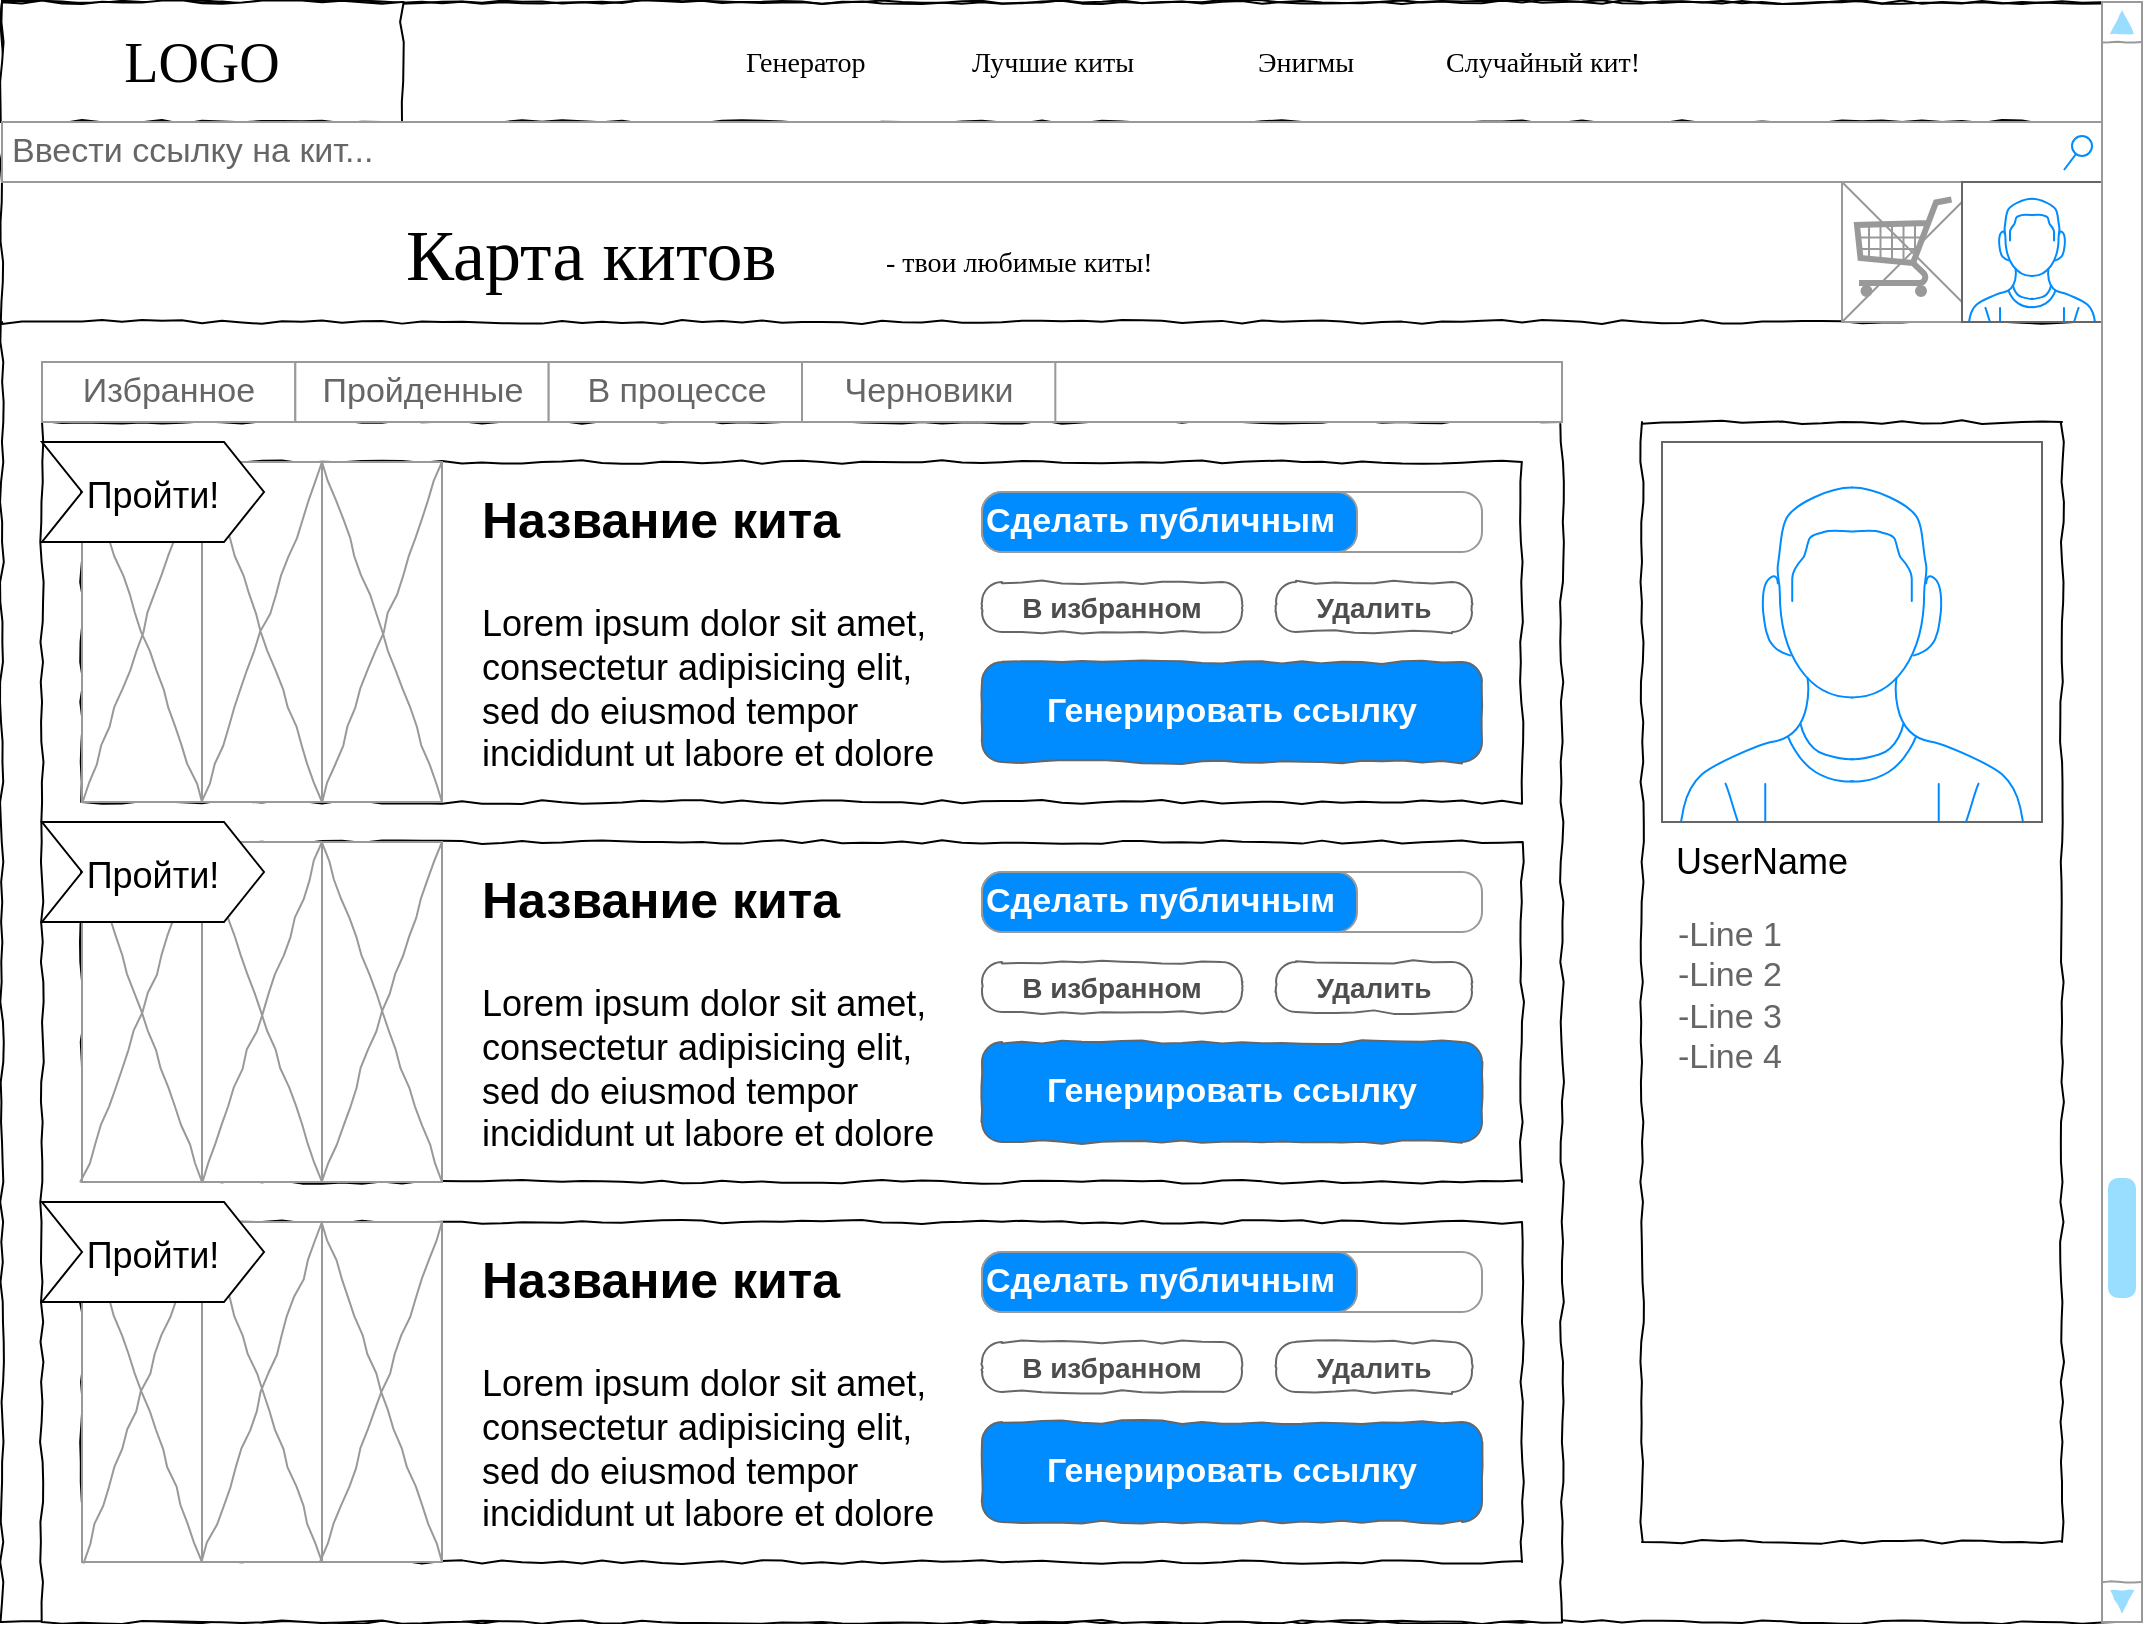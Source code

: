 <mxfile version="12.1.5" type="google" pages="1"><diagram name="Page-1" id="03018318-947c-dd8e-b7a3-06fadd420f32"><mxGraphModel dx="1408" dy="890" grid="1" gridSize="10" guides="1" tooltips="1" connect="1" arrows="1" fold="1" page="1" pageScale="1" pageWidth="1100" pageHeight="850" background="#ffffff" math="0" shadow="0"><root><mxCell id="0"/><mxCell id="1" parent="0"/><mxCell id="677b7b8949515195-1" value="" style="whiteSpace=wrap;html=1;rounded=0;shadow=0;labelBackgroundColor=none;strokeColor=#000000;strokeWidth=1;fillColor=none;fontFamily=Verdana;fontSize=12;fontColor=#000000;align=center;comic=1;" parent="1" vertex="1"><mxGeometry x="20" y="20" width="1060" height="810" as="geometry"/></mxCell><mxCell id="VkcbGyn0DA0mVWqnLZ3M-1" value="" style="whiteSpace=wrap;html=1;rounded=0;shadow=0;labelBackgroundColor=none;strokeColor=#000000;strokeWidth=1;fillColor=none;fontFamily=Verdana;fontSize=12;fontColor=#000000;align=center;comic=1;" vertex="1" parent="1"><mxGeometry x="20" y="20" width="1060" height="60" as="geometry"/></mxCell><mxCell id="VkcbGyn0DA0mVWqnLZ3M-2" value="LOGO" style="whiteSpace=wrap;html=1;rounded=0;shadow=0;labelBackgroundColor=none;strokeColor=#000000;strokeWidth=1;fillColor=#ffffff;fontFamily=Verdana;fontSize=28;fontColor=#000000;align=center;comic=1;" vertex="1" parent="1"><mxGeometry x="20" y="20" width="200" height="60" as="geometry"/></mxCell><mxCell id="VkcbGyn0DA0mVWqnLZ3M-3" value="" style="line;strokeWidth=1;html=1;rounded=0;shadow=0;labelBackgroundColor=none;fillColor=none;fontFamily=Verdana;fontSize=14;fontColor=#000000;align=center;comic=1;" vertex="1" parent="1"><mxGeometry x="20" y="175" width="1060" height="10" as="geometry"/></mxCell><mxCell id="VkcbGyn0DA0mVWqnLZ3M-4" value="Лучшие киты" style="text;html=1;points=[];align=left;verticalAlign=top;spacingTop=-4;fontSize=14;fontFamily=Verdana;fontColor=#000000;flipH=1;" vertex="1" parent="1"><mxGeometry x="503" y="40" width="100" height="20" as="geometry"/></mxCell><mxCell id="VkcbGyn0DA0mVWqnLZ3M-5" value="Энигмы" style="text;html=1;points=[];align=left;verticalAlign=top;spacingTop=-4;fontSize=14;fontFamily=Verdana;fontColor=#000000;flipH=1;" vertex="1" parent="1"><mxGeometry x="646" y="40" width="60" height="20" as="geometry"/></mxCell><mxCell id="VkcbGyn0DA0mVWqnLZ3M-6" value="Случайный кит!" style="text;html=1;points=[];align=left;verticalAlign=top;spacingTop=-4;fontSize=14;fontFamily=Verdana;fontColor=#000000;flipH=1;" vertex="1" parent="1"><mxGeometry x="740" y="40" width="117" height="20" as="geometry"/></mxCell><mxCell id="VkcbGyn0DA0mVWqnLZ3M-7" value="Генератор" style="text;html=1;points=[];align=left;verticalAlign=top;spacingTop=-4;fontSize=14;fontFamily=Verdana;fontColor=#000000;flipH=1;" vertex="1" parent="1"><mxGeometry x="390" y="40" width="80" height="20" as="geometry"/></mxCell><mxCell id="VkcbGyn0DA0mVWqnLZ3M-8" value="&lt;font style=&quot;font-size: 36px&quot;&gt;Карта китов&lt;br&gt;&lt;/font&gt;" style="text;html=1;points=[];align=left;verticalAlign=top;spacingTop=-4;fontSize=14;fontFamily=Verdana;fontColor=#000000;flipH=1;" vertex="1" parent="1"><mxGeometry x="220" y="123" width="200" height="40" as="geometry"/></mxCell><mxCell id="VkcbGyn0DA0mVWqnLZ3M-9" value="Ввести ссылку на кит..." style="strokeWidth=1;shadow=0;dashed=0;align=center;html=1;shape=mxgraph.mockup.forms.searchBox;strokeColor=#999999;mainText=;fillColor=#ffffff;strokeColor2=#008cff;fontColor=#666666;fontSize=17;align=left;spacingLeft=3;" vertex="1" parent="1"><mxGeometry x="20" y="80" width="1050" height="30" as="geometry"/></mxCell><mxCell id="VkcbGyn0DA0mVWqnLZ3M-10" value="- твои любимые киты! " style="text;html=1;points=[];align=left;verticalAlign=top;spacingTop=-4;fontSize=14;fontFamily=Verdana;fontColor=#000000;flipH=1;" vertex="1" parent="1"><mxGeometry x="460" y="140" width="312" height="30" as="geometry"/></mxCell><mxCell id="VkcbGyn0DA0mVWqnLZ3M-11" value="" style="verticalLabelPosition=bottom;shadow=0;dashed=0;align=center;html=1;verticalAlign=top;strokeWidth=1;shape=mxgraph.mockup.graphics.simpleIcon;strokeColor=#999999;fillColor=#ffffff;" vertex="1" parent="1"><mxGeometry x="940" y="110" width="70" height="70" as="geometry"/></mxCell><mxCell id="VkcbGyn0DA0mVWqnLZ3M-12" value="" style="verticalLabelPosition=bottom;shadow=0;dashed=0;align=center;html=1;verticalAlign=top;strokeWidth=1;shape=mxgraph.mockup.containers.userMale;strokeColor=#666666;strokeColor2=#008cff;fillColor=#ffffff;" vertex="1" parent="1"><mxGeometry x="1000" y="110" width="70" height="70" as="geometry"/></mxCell><mxCell id="VkcbGyn0DA0mVWqnLZ3M-13" value="" style="verticalLabelPosition=bottom;shadow=0;dashed=0;align=center;html=1;verticalAlign=top;strokeWidth=1;shape=mxgraph.mockup.misc.shoppingCart;strokeColor=#999999;" vertex="1" parent="1"><mxGeometry x="946" y="117.5" width="50" height="50" as="geometry"/></mxCell><mxCell id="VkcbGyn0DA0mVWqnLZ3M-14" value="" style="rounded=0;html=1;whiteSpace=wrap;comic=1;shadow=0;glass=0;" vertex="1" parent="1"><mxGeometry x="840" y="230" width="210" height="560" as="geometry"/></mxCell><mxCell id="VkcbGyn0DA0mVWqnLZ3M-15" value="" style="verticalLabelPosition=bottom;shadow=0;dashed=0;align=center;html=1;verticalAlign=top;strokeWidth=1;shape=mxgraph.mockup.containers.userMale;strokeColor=#666666;strokeColor2=#008cff;fillColor=#ffffff;" vertex="1" parent="1"><mxGeometry x="850" y="240" width="190" height="190" as="geometry"/></mxCell><mxCell id="VkcbGyn0DA0mVWqnLZ3M-16" value="UserName" style="text;html=1;strokeColor=none;fillColor=none;align=center;verticalAlign=middle;whiteSpace=wrap;rounded=0;shadow=0;glass=0;comic=1;fontSize=18;" vertex="1" parent="1"><mxGeometry x="880" y="440" width="40" height="20" as="geometry"/></mxCell><mxCell id="VkcbGyn0DA0mVWqnLZ3M-17" value="-Line 1&#xA;-Line 2&#xA;-Line 3&#xA;-Line 4" style="strokeWidth=1;shadow=0;dashed=0;align=center;html=1;shape=mxgraph.mockup.text.bulletedList;textColor=#666666;mainText=,,,,;textSize=17;bulletStyle=none;strokeColor=none;fillColor=none;align=left;verticalAlign=top;fontSize=17;fontColor=#666666;rounded=0;glass=0;comic=1;" vertex="1" parent="1"><mxGeometry x="856" y="470" width="150" height="135" as="geometry"/></mxCell><mxCell id="VkcbGyn0DA0mVWqnLZ3M-18" value="" style="rounded=0;whiteSpace=wrap;html=1;shadow=0;glass=0;comic=1;fontSize=18;" vertex="1" parent="1"><mxGeometry x="40" y="230" width="760" height="600" as="geometry"/></mxCell><mxCell id="VkcbGyn0DA0mVWqnLZ3M-19" value="" style="rounded=0;whiteSpace=wrap;html=1;shadow=0;glass=0;comic=1;fontSize=18;" vertex="1" parent="1"><mxGeometry x="60" y="250" width="720" height="170" as="geometry"/></mxCell><mxCell id="VkcbGyn0DA0mVWqnLZ3M-22" value="" style="verticalLabelPosition=bottom;shadow=0;dashed=0;align=center;html=1;verticalAlign=top;strokeWidth=1;shape=mxgraph.mockup.navigation.scrollBar;fillColor=#ffffff;strokeColor=#999999;barPos=20;fillColor2=#99ddff;strokeColor2=none;direction=north;rounded=0;glass=0;comic=1;fontSize=18;" vertex="1" parent="1"><mxGeometry x="1070" y="20" width="20" height="810" as="geometry"/></mxCell><mxCell id="VkcbGyn0DA0mVWqnLZ3M-23" value="" style="verticalLabelPosition=bottom;shadow=0;dashed=0;align=center;html=1;verticalAlign=top;strokeWidth=1;shape=mxgraph.mockup.graphics.simpleIcon;strokeColor=#999999;fillColor=#ffffff;rounded=0;glass=0;comic=1;fontSize=18;" vertex="1" parent="1"><mxGeometry x="60" y="250" width="60" height="170" as="geometry"/></mxCell><mxCell id="VkcbGyn0DA0mVWqnLZ3M-24" value="" style="verticalLabelPosition=bottom;shadow=0;dashed=0;align=center;html=1;verticalAlign=top;strokeWidth=1;shape=mxgraph.mockup.graphics.simpleIcon;strokeColor=#999999;fillColor=#ffffff;rounded=0;glass=0;comic=1;fontSize=18;" vertex="1" parent="1"><mxGeometry x="120" y="250" width="60" height="170" as="geometry"/></mxCell><mxCell id="VkcbGyn0DA0mVWqnLZ3M-25" value="" style="verticalLabelPosition=bottom;shadow=0;dashed=0;align=center;html=1;verticalAlign=top;strokeWidth=1;shape=mxgraph.mockup.graphics.simpleIcon;strokeColor=#999999;fillColor=#ffffff;rounded=0;glass=0;comic=1;fontSize=18;" vertex="1" parent="1"><mxGeometry x="180" y="250" width="60" height="170" as="geometry"/></mxCell><mxCell id="VkcbGyn0DA0mVWqnLZ3M-28" value="&lt;div align=&quot;left&quot;&gt;Сделать публичным&lt;/div&gt;" style="strokeWidth=1;shadow=0;dashed=0;align=left;html=1;shape=mxgraph.mockup.buttons.onOffButton;fillColor=#ffffff;gradientColor=none;strokeColor=#999999;buttonState=on;fillColor2=#008cff;fontColor=#ffffff;fontSize=17;mainText=;spacingRight=40;fontStyle=1;rounded=0;glass=0;comic=1;" vertex="1" parent="1"><mxGeometry x="510" y="265" width="250" height="30" as="geometry"/></mxCell><mxCell id="VkcbGyn0DA0mVWqnLZ3M-30" value="&lt;h1&gt;&lt;font style=&quot;font-size: 25px&quot;&gt;Название кита&lt;/font&gt;&lt;/h1&gt;&lt;p&gt;Lorem ipsum dolor sit amet, consectetur adipisicing elit, sed do eiusmod tempor incididunt ut labore et dolore magna aliqua.&lt;/p&gt;" style="text;html=1;strokeColor=none;fillColor=none;spacing=5;spacingTop=-20;whiteSpace=wrap;overflow=hidden;rounded=0;shadow=0;glass=0;comic=1;fontSize=18;align=left;" vertex="1" parent="1"><mxGeometry x="255" y="240" width="240" height="170" as="geometry"/></mxCell><mxCell id="VkcbGyn0DA0mVWqnLZ3M-32" value="Пройти!" style="shape=step;perimeter=stepPerimeter;fixedSize=1;points=[];fontSize=18;" vertex="1" parent="1"><mxGeometry x="40" y="240" width="111" height="50" as="geometry"/></mxCell><mxCell id="VkcbGyn0DA0mVWqnLZ3M-35" value="Удалить" style="strokeWidth=1;shadow=0;dashed=0;align=center;html=1;shape=mxgraph.mockup.buttons.button;strokeColor=#666666;fontColor=#4D4D4D;mainText=;buttonStyle=round;fontSize=14;fontStyle=1;fillColor=none;whiteSpace=wrap;rounded=0;glass=0;comic=1;" vertex="1" parent="1"><mxGeometry x="657" y="310" width="98" height="25" as="geometry"/></mxCell><mxCell id="VkcbGyn0DA0mVWqnLZ3M-36" value="" style="strokeWidth=1;shadow=0;dashed=0;align=center;html=1;shape=mxgraph.mockup.forms.rrect;rSize=0;strokeColor=#999999;fillColor=#ffffff;rounded=0;glass=0;comic=1;fontSize=14;fontColor=#4D4D4D;" vertex="1" parent="1"><mxGeometry x="40" y="200" width="760" height="30" as="geometry"/></mxCell><mxCell id="VkcbGyn0DA0mVWqnLZ3M-37" value="Избранное" style="strokeColor=inherit;fillColor=inherit;gradientColor=inherit;strokeWidth=1;shadow=0;dashed=0;align=center;html=1;shape=mxgraph.mockup.forms.rrect;rSize=0;fontSize=17;fontColor=#666666;" vertex="1" parent="VkcbGyn0DA0mVWqnLZ3M-36"><mxGeometry width="126.667" height="30" as="geometry"/></mxCell><mxCell id="VkcbGyn0DA0mVWqnLZ3M-38" value="Пройденные" style="strokeColor=inherit;fillColor=inherit;gradientColor=inherit;strokeWidth=1;shadow=0;dashed=0;align=center;html=1;shape=mxgraph.mockup.forms.rrect;rSize=0;fontSize=17;fontColor=#666666;" vertex="1" parent="VkcbGyn0DA0mVWqnLZ3M-36"><mxGeometry x="126.667" width="126.667" height="30" as="geometry"/></mxCell><mxCell id="VkcbGyn0DA0mVWqnLZ3M-39" value="В процессе" style="strokeColor=inherit;fillColor=inherit;gradientColor=inherit;strokeWidth=1;shadow=0;dashed=0;align=center;html=1;shape=mxgraph.mockup.forms.rrect;rSize=0;fontSize=17;fontColor=#666666;" vertex="1" parent="VkcbGyn0DA0mVWqnLZ3M-36"><mxGeometry x="253.333" width="126.667" height="30" as="geometry"/></mxCell><mxCell id="VkcbGyn0DA0mVWqnLZ3M-40" value="Черновики" style="strokeColor=inherit;fillColor=inherit;gradientColor=inherit;strokeWidth=1;shadow=0;dashed=0;align=center;html=1;shape=mxgraph.mockup.forms.rrect;rSize=0;fontSize=17;fontColor=#666666;" vertex="1" parent="VkcbGyn0DA0mVWqnLZ3M-36"><mxGeometry x="380" width="126.667" height="30" as="geometry"/></mxCell><mxCell id="VkcbGyn0DA0mVWqnLZ3M-43" value="Генерировать ссылку" style="strokeWidth=1;shadow=0;dashed=0;align=center;html=1;shape=mxgraph.mockup.buttons.button;strokeColor=#666666;fontColor=#ffffff;mainText=;buttonStyle=round;fontSize=17;fontStyle=1;fillColor=#008cff;whiteSpace=wrap;rounded=0;glass=0;comic=1;" vertex="1" parent="1"><mxGeometry x="510" y="350" width="250" height="50" as="geometry"/></mxCell><mxCell id="VkcbGyn0DA0mVWqnLZ3M-45" value="В избранном" style="strokeWidth=1;shadow=0;dashed=0;align=center;html=1;shape=mxgraph.mockup.buttons.button;strokeColor=#666666;fontColor=#4D4D4D;mainText=;buttonStyle=round;fontSize=14;fontStyle=1;fillColor=none;whiteSpace=wrap;rounded=0;glass=0;comic=1;" vertex="1" parent="1"><mxGeometry x="510" y="310" width="130" height="25" as="geometry"/></mxCell><mxCell id="VkcbGyn0DA0mVWqnLZ3M-66" value="" style="rounded=0;whiteSpace=wrap;html=1;shadow=0;glass=0;comic=1;fontSize=18;" vertex="1" parent="1"><mxGeometry x="60" y="440" width="720" height="170" as="geometry"/></mxCell><mxCell id="VkcbGyn0DA0mVWqnLZ3M-67" value="" style="verticalLabelPosition=bottom;shadow=0;dashed=0;align=center;html=1;verticalAlign=top;strokeWidth=1;shape=mxgraph.mockup.graphics.simpleIcon;strokeColor=#999999;fillColor=#ffffff;rounded=0;glass=0;comic=1;fontSize=18;" vertex="1" parent="1"><mxGeometry x="60" y="440" width="60" height="170" as="geometry"/></mxCell><mxCell id="VkcbGyn0DA0mVWqnLZ3M-68" value="" style="verticalLabelPosition=bottom;shadow=0;dashed=0;align=center;html=1;verticalAlign=top;strokeWidth=1;shape=mxgraph.mockup.graphics.simpleIcon;strokeColor=#999999;fillColor=#ffffff;rounded=0;glass=0;comic=1;fontSize=18;" vertex="1" parent="1"><mxGeometry x="120" y="440" width="60" height="170" as="geometry"/></mxCell><mxCell id="VkcbGyn0DA0mVWqnLZ3M-69" value="" style="verticalLabelPosition=bottom;shadow=0;dashed=0;align=center;html=1;verticalAlign=top;strokeWidth=1;shape=mxgraph.mockup.graphics.simpleIcon;strokeColor=#999999;fillColor=#ffffff;rounded=0;glass=0;comic=1;fontSize=18;" vertex="1" parent="1"><mxGeometry x="180" y="440" width="60" height="170" as="geometry"/></mxCell><mxCell id="VkcbGyn0DA0mVWqnLZ3M-70" value="&lt;div align=&quot;left&quot;&gt;Сделать публичным&lt;/div&gt;" style="strokeWidth=1;shadow=0;dashed=0;align=left;html=1;shape=mxgraph.mockup.buttons.onOffButton;fillColor=#ffffff;gradientColor=none;strokeColor=#999999;buttonState=on;fillColor2=#008cff;fontColor=#ffffff;fontSize=17;mainText=;spacingRight=40;fontStyle=1;rounded=0;glass=0;comic=1;" vertex="1" parent="1"><mxGeometry x="510" y="455" width="250" height="30" as="geometry"/></mxCell><mxCell id="VkcbGyn0DA0mVWqnLZ3M-71" value="&lt;h1&gt;&lt;font style=&quot;font-size: 25px&quot;&gt;Название кита&lt;/font&gt;&lt;/h1&gt;&lt;p&gt;Lorem ipsum dolor sit amet, consectetur adipisicing elit, sed do eiusmod tempor incididunt ut labore et dolore magna aliqua.&lt;/p&gt;" style="text;html=1;strokeColor=none;fillColor=none;spacing=5;spacingTop=-20;whiteSpace=wrap;overflow=hidden;rounded=0;shadow=0;glass=0;comic=1;fontSize=18;align=left;" vertex="1" parent="1"><mxGeometry x="255" y="430" width="240" height="170" as="geometry"/></mxCell><mxCell id="VkcbGyn0DA0mVWqnLZ3M-72" value="Пройти!" style="shape=step;perimeter=stepPerimeter;fixedSize=1;points=[];fontSize=18;" vertex="1" parent="1"><mxGeometry x="40" y="430" width="111" height="50" as="geometry"/></mxCell><mxCell id="VkcbGyn0DA0mVWqnLZ3M-73" value="Удалить" style="strokeWidth=1;shadow=0;dashed=0;align=center;html=1;shape=mxgraph.mockup.buttons.button;strokeColor=#666666;fontColor=#4D4D4D;mainText=;buttonStyle=round;fontSize=14;fontStyle=1;fillColor=none;whiteSpace=wrap;rounded=0;glass=0;comic=1;" vertex="1" parent="1"><mxGeometry x="657" y="500" width="98" height="25" as="geometry"/></mxCell><mxCell id="VkcbGyn0DA0mVWqnLZ3M-74" value="Генерировать ссылку" style="strokeWidth=1;shadow=0;dashed=0;align=center;html=1;shape=mxgraph.mockup.buttons.button;strokeColor=#666666;fontColor=#ffffff;mainText=;buttonStyle=round;fontSize=17;fontStyle=1;fillColor=#008cff;whiteSpace=wrap;rounded=0;glass=0;comic=1;" vertex="1" parent="1"><mxGeometry x="510" y="540" width="250" height="50" as="geometry"/></mxCell><mxCell id="VkcbGyn0DA0mVWqnLZ3M-75" value="В избранном" style="strokeWidth=1;shadow=0;dashed=0;align=center;html=1;shape=mxgraph.mockup.buttons.button;strokeColor=#666666;fontColor=#4D4D4D;mainText=;buttonStyle=round;fontSize=14;fontStyle=1;fillColor=none;whiteSpace=wrap;rounded=0;glass=0;comic=1;" vertex="1" parent="1"><mxGeometry x="510" y="500" width="130" height="25" as="geometry"/></mxCell><mxCell id="VkcbGyn0DA0mVWqnLZ3M-76" value="" style="rounded=0;whiteSpace=wrap;html=1;shadow=0;glass=0;comic=1;fontSize=18;" vertex="1" parent="1"><mxGeometry x="60" y="630" width="720" height="170" as="geometry"/></mxCell><mxCell id="VkcbGyn0DA0mVWqnLZ3M-77" value="" style="verticalLabelPosition=bottom;shadow=0;dashed=0;align=center;html=1;verticalAlign=top;strokeWidth=1;shape=mxgraph.mockup.graphics.simpleIcon;strokeColor=#999999;fillColor=#ffffff;rounded=0;glass=0;comic=1;fontSize=18;" vertex="1" parent="1"><mxGeometry x="60" y="630" width="60" height="170" as="geometry"/></mxCell><mxCell id="VkcbGyn0DA0mVWqnLZ3M-78" value="" style="verticalLabelPosition=bottom;shadow=0;dashed=0;align=center;html=1;verticalAlign=top;strokeWidth=1;shape=mxgraph.mockup.graphics.simpleIcon;strokeColor=#999999;fillColor=#ffffff;rounded=0;glass=0;comic=1;fontSize=18;" vertex="1" parent="1"><mxGeometry x="120" y="630" width="60" height="170" as="geometry"/></mxCell><mxCell id="VkcbGyn0DA0mVWqnLZ3M-79" value="" style="verticalLabelPosition=bottom;shadow=0;dashed=0;align=center;html=1;verticalAlign=top;strokeWidth=1;shape=mxgraph.mockup.graphics.simpleIcon;strokeColor=#999999;fillColor=#ffffff;rounded=0;glass=0;comic=1;fontSize=18;" vertex="1" parent="1"><mxGeometry x="180" y="630" width="60" height="170" as="geometry"/></mxCell><mxCell id="VkcbGyn0DA0mVWqnLZ3M-80" value="&lt;div align=&quot;left&quot;&gt;Сделать публичным&lt;/div&gt;" style="strokeWidth=1;shadow=0;dashed=0;align=left;html=1;shape=mxgraph.mockup.buttons.onOffButton;fillColor=#ffffff;gradientColor=none;strokeColor=#999999;buttonState=on;fillColor2=#008cff;fontColor=#ffffff;fontSize=17;mainText=;spacingRight=40;fontStyle=1;rounded=0;glass=0;comic=1;" vertex="1" parent="1"><mxGeometry x="510" y="645" width="250" height="30" as="geometry"/></mxCell><mxCell id="VkcbGyn0DA0mVWqnLZ3M-81" value="&lt;h1&gt;&lt;font style=&quot;font-size: 25px&quot;&gt;Название кита&lt;/font&gt;&lt;/h1&gt;&lt;p&gt;Lorem ipsum dolor sit amet, consectetur adipisicing elit, sed do eiusmod tempor incididunt ut labore et dolore magna aliqua.&lt;/p&gt;" style="text;html=1;strokeColor=none;fillColor=none;spacing=5;spacingTop=-20;whiteSpace=wrap;overflow=hidden;rounded=0;shadow=0;glass=0;comic=1;fontSize=18;align=left;" vertex="1" parent="1"><mxGeometry x="255" y="620" width="240" height="170" as="geometry"/></mxCell><mxCell id="VkcbGyn0DA0mVWqnLZ3M-82" value="Пройти!" style="shape=step;perimeter=stepPerimeter;fixedSize=1;points=[];fontSize=18;" vertex="1" parent="1"><mxGeometry x="40" y="620" width="111" height="50" as="geometry"/></mxCell><mxCell id="VkcbGyn0DA0mVWqnLZ3M-83" value="Удалить" style="strokeWidth=1;shadow=0;dashed=0;align=center;html=1;shape=mxgraph.mockup.buttons.button;strokeColor=#666666;fontColor=#4D4D4D;mainText=;buttonStyle=round;fontSize=14;fontStyle=1;fillColor=none;whiteSpace=wrap;rounded=0;glass=0;comic=1;" vertex="1" parent="1"><mxGeometry x="657" y="690" width="98" height="25" as="geometry"/></mxCell><mxCell id="VkcbGyn0DA0mVWqnLZ3M-84" value="Генерировать ссылку" style="strokeWidth=1;shadow=0;dashed=0;align=center;html=1;shape=mxgraph.mockup.buttons.button;strokeColor=#666666;fontColor=#ffffff;mainText=;buttonStyle=round;fontSize=17;fontStyle=1;fillColor=#008cff;whiteSpace=wrap;rounded=0;glass=0;comic=1;" vertex="1" parent="1"><mxGeometry x="510" y="730" width="250" height="50" as="geometry"/></mxCell><mxCell id="VkcbGyn0DA0mVWqnLZ3M-85" value="В избранном" style="strokeWidth=1;shadow=0;dashed=0;align=center;html=1;shape=mxgraph.mockup.buttons.button;strokeColor=#666666;fontColor=#4D4D4D;mainText=;buttonStyle=round;fontSize=14;fontStyle=1;fillColor=none;whiteSpace=wrap;rounded=0;glass=0;comic=1;" vertex="1" parent="1"><mxGeometry x="510" y="690" width="130" height="25" as="geometry"/></mxCell></root></mxGraphModel></diagram></mxfile>